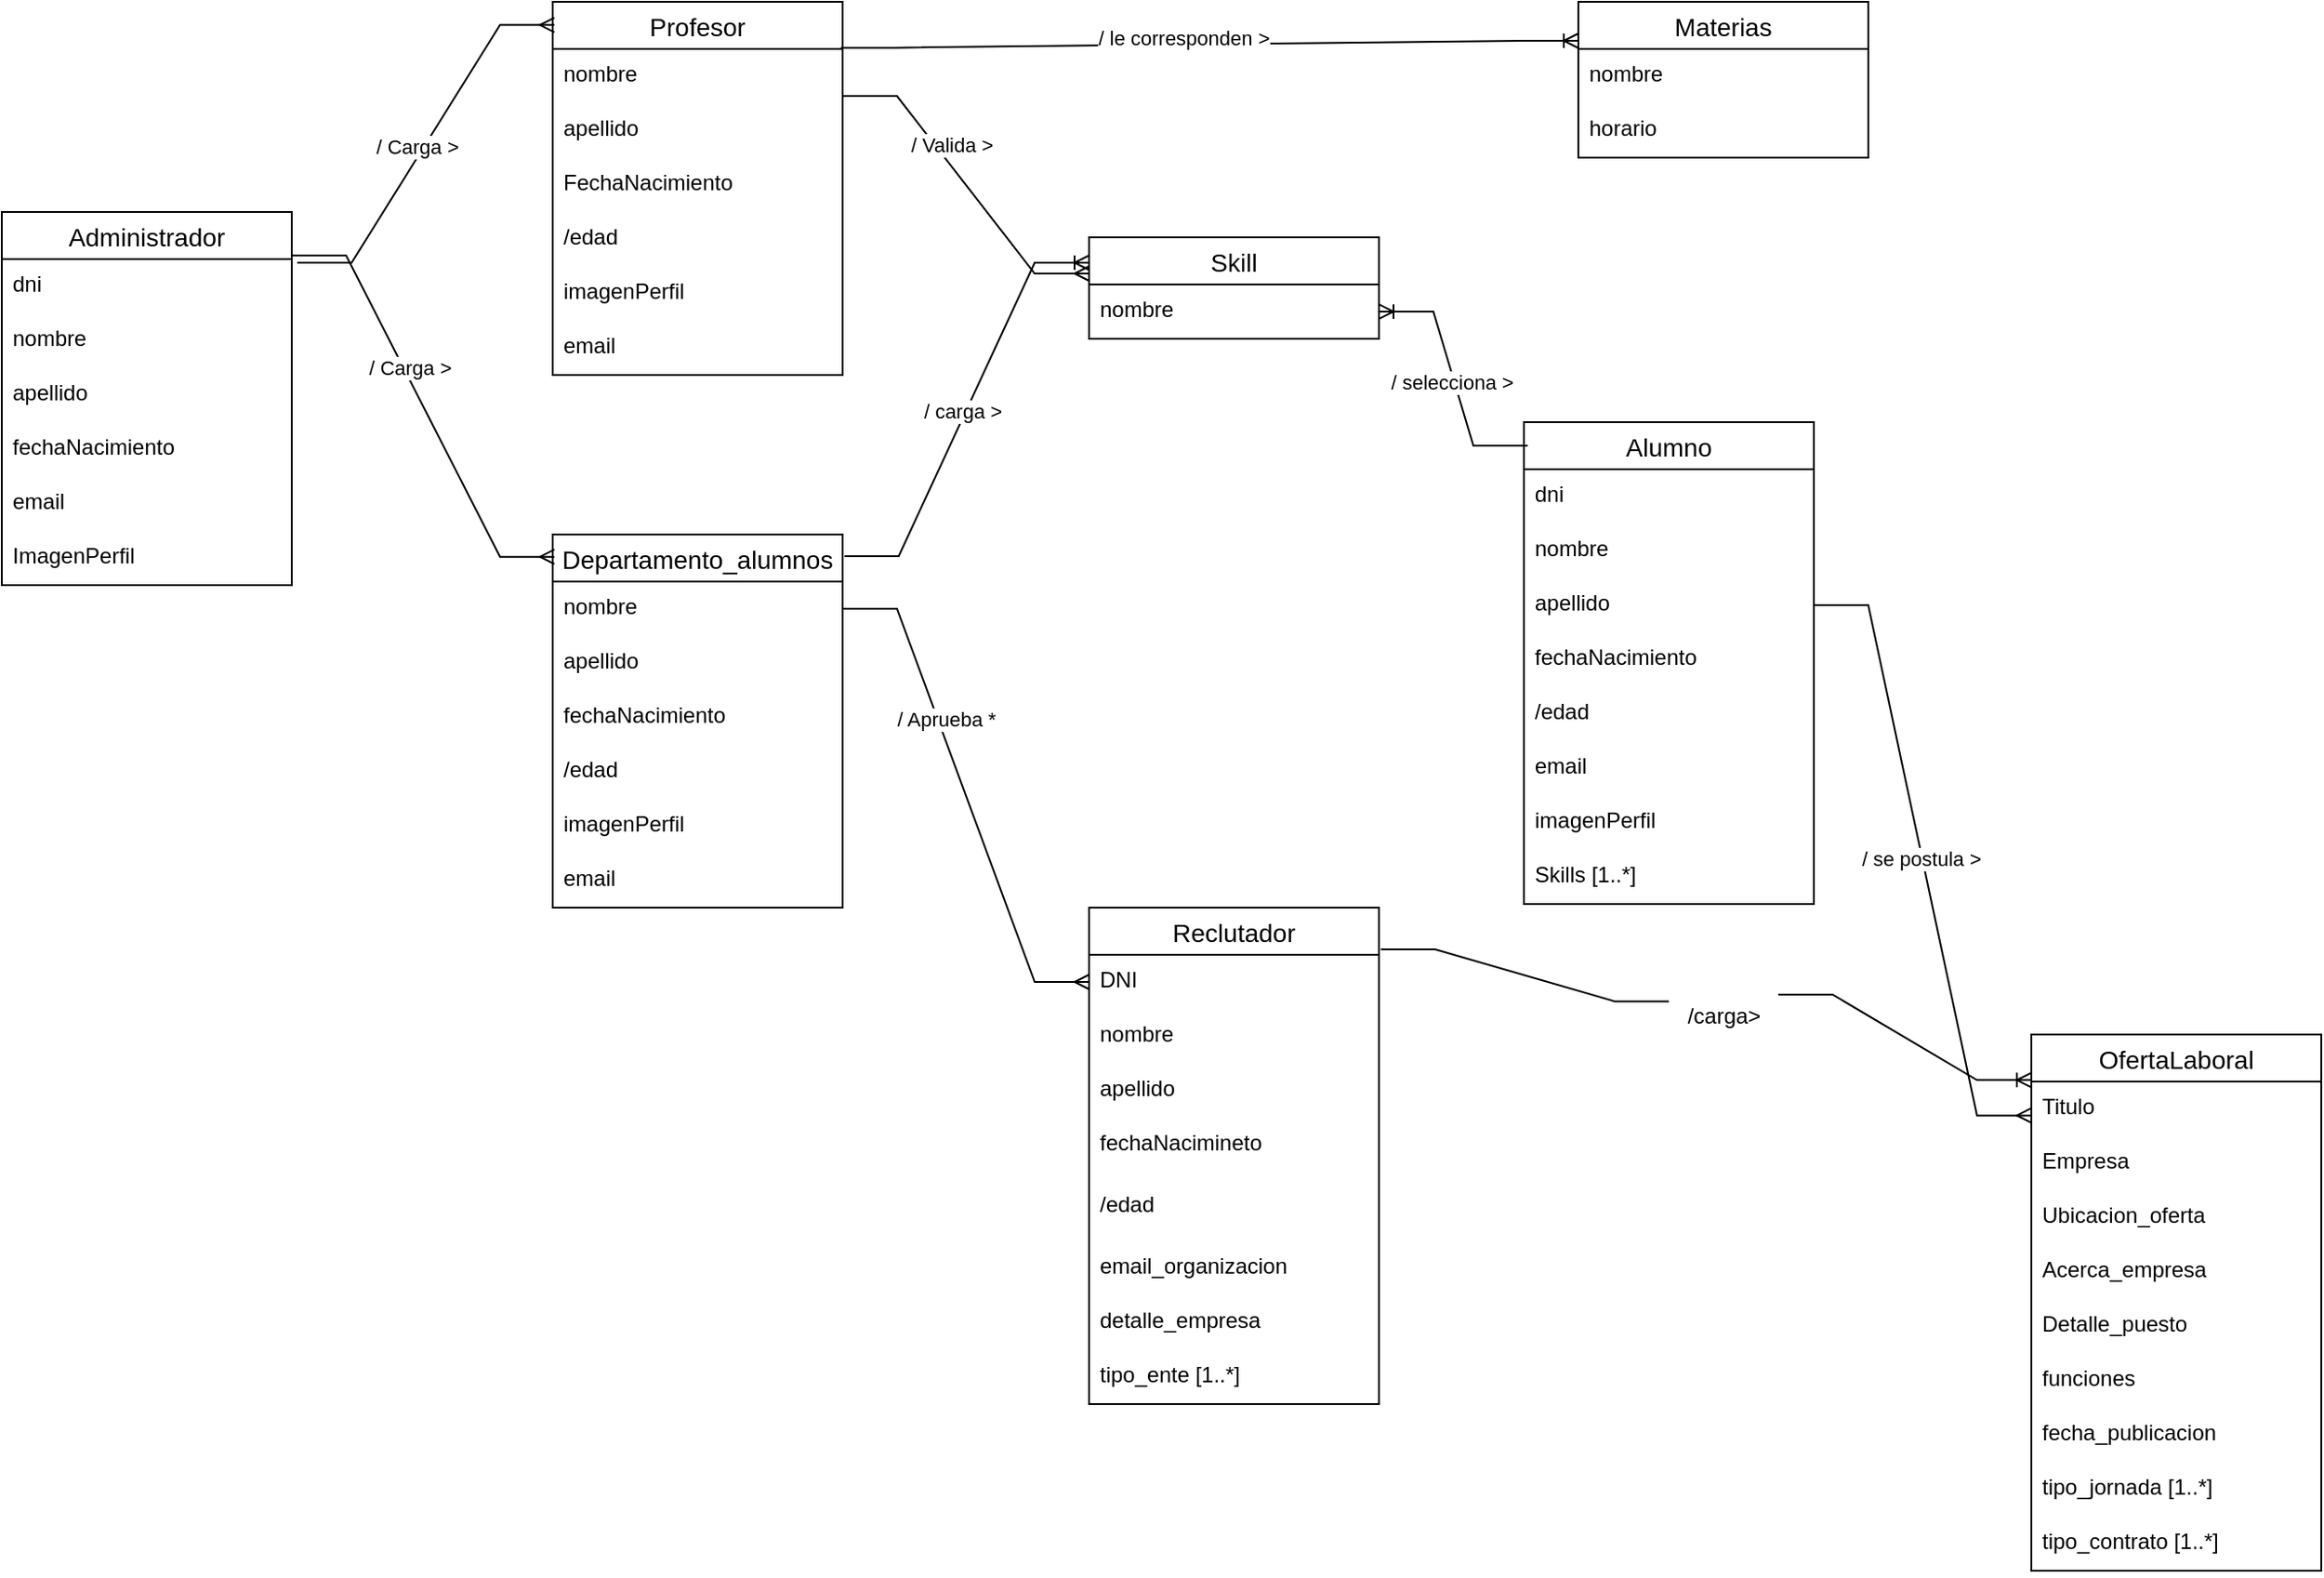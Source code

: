 <mxfile version="15.6.2" type="device"><diagram id="3uXgCt4mLlGF_uTNGq5B" name="Page-1"><mxGraphModel dx="1662" dy="905" grid="1" gridSize="10" guides="1" tooltips="1" connect="1" arrows="1" fold="1" page="1" pageScale="1" pageWidth="827" pageHeight="1169" math="0" shadow="0"><root><mxCell id="0"/><mxCell id="1" parent="0"/><mxCell id="0VDWd9GwQq1XV_Al3vBu-2" value="Alumno" style="swimlane;fontStyle=0;childLayout=stackLayout;horizontal=1;startSize=26;horizontalStack=0;resizeParent=1;resizeParentMax=0;resizeLast=0;collapsible=1;marginBottom=0;align=center;fontSize=14;" vertex="1" parent="1"><mxGeometry x="870" y="452" width="160" height="266" as="geometry"/></mxCell><mxCell id="0VDWd9GwQq1XV_Al3vBu-3" value="dni" style="text;strokeColor=none;fillColor=none;spacingLeft=4;spacingRight=4;overflow=hidden;rotatable=0;points=[[0,0.5],[1,0.5]];portConstraint=eastwest;fontSize=12;" vertex="1" parent="0VDWd9GwQq1XV_Al3vBu-2"><mxGeometry y="26" width="160" height="30" as="geometry"/></mxCell><mxCell id="0VDWd9GwQq1XV_Al3vBu-21" value="nombre    " style="text;strokeColor=none;fillColor=none;spacingLeft=4;spacingRight=4;overflow=hidden;rotatable=0;points=[[0,0.5],[1,0.5]];portConstraint=eastwest;fontSize=12;" vertex="1" parent="0VDWd9GwQq1XV_Al3vBu-2"><mxGeometry y="56" width="160" height="30" as="geometry"/></mxCell><mxCell id="0VDWd9GwQq1XV_Al3vBu-4" value="apellido    " style="text;strokeColor=none;fillColor=none;spacingLeft=4;spacingRight=4;overflow=hidden;rotatable=0;points=[[0,0.5],[1,0.5]];portConstraint=eastwest;fontSize=12;" vertex="1" parent="0VDWd9GwQq1XV_Al3vBu-2"><mxGeometry y="86" width="160" height="30" as="geometry"/></mxCell><mxCell id="0VDWd9GwQq1XV_Al3vBu-5" value="fechaNacimiento&#10;" style="text;strokeColor=none;fillColor=none;spacingLeft=4;spacingRight=4;overflow=hidden;rotatable=0;points=[[0,0.5],[1,0.5]];portConstraint=eastwest;fontSize=12;" vertex="1" parent="0VDWd9GwQq1XV_Al3vBu-2"><mxGeometry y="116" width="160" height="30" as="geometry"/></mxCell><mxCell id="0VDWd9GwQq1XV_Al3vBu-94" value="/edad" style="text;strokeColor=none;fillColor=none;spacingLeft=4;spacingRight=4;overflow=hidden;rotatable=0;points=[[0,0.5],[1,0.5]];portConstraint=eastwest;fontSize=12;" vertex="1" parent="0VDWd9GwQq1XV_Al3vBu-2"><mxGeometry y="146" width="160" height="30" as="geometry"/></mxCell><mxCell id="0VDWd9GwQq1XV_Al3vBu-22" value="email&#10;" style="text;strokeColor=none;fillColor=none;spacingLeft=4;spacingRight=4;overflow=hidden;rotatable=0;points=[[0,0.5],[1,0.5]];portConstraint=eastwest;fontSize=12;" vertex="1" parent="0VDWd9GwQq1XV_Al3vBu-2"><mxGeometry y="176" width="160" height="30" as="geometry"/></mxCell><mxCell id="0VDWd9GwQq1XV_Al3vBu-60" value="imagenPerfil" style="text;strokeColor=none;fillColor=none;spacingLeft=4;spacingRight=4;overflow=hidden;rotatable=0;points=[[0,0.5],[1,0.5]];portConstraint=eastwest;fontSize=12;" vertex="1" parent="0VDWd9GwQq1XV_Al3vBu-2"><mxGeometry y="206" width="160" height="30" as="geometry"/></mxCell><mxCell id="0VDWd9GwQq1XV_Al3vBu-23" value="Skills [1..*]" style="text;strokeColor=none;fillColor=none;spacingLeft=4;spacingRight=4;overflow=hidden;rotatable=0;points=[[0,0.5],[1,0.5]];portConstraint=eastwest;fontSize=12;" vertex="1" parent="0VDWd9GwQq1XV_Al3vBu-2"><mxGeometry y="236" width="160" height="30" as="geometry"/></mxCell><mxCell id="0VDWd9GwQq1XV_Al3vBu-6" value="Reclutador" style="swimlane;fontStyle=0;childLayout=stackLayout;horizontal=1;startSize=26;horizontalStack=0;resizeParent=1;resizeParentMax=0;resizeLast=0;collapsible=1;marginBottom=0;align=center;fontSize=14;" vertex="1" parent="1"><mxGeometry x="630" y="720" width="160" height="274" as="geometry"/></mxCell><mxCell id="0VDWd9GwQq1XV_Al3vBu-7" value="DNI    &#10;&#10;" style="text;strokeColor=none;fillColor=none;spacingLeft=4;spacingRight=4;overflow=hidden;rotatable=0;points=[[0,0.5],[1,0.5]];portConstraint=eastwest;fontSize=12;" vertex="1" parent="0VDWd9GwQq1XV_Al3vBu-6"><mxGeometry y="26" width="160" height="30" as="geometry"/></mxCell><mxCell id="0VDWd9GwQq1XV_Al3vBu-8" value="nombre    &#10;&#10;" style="text;strokeColor=none;fillColor=none;spacingLeft=4;spacingRight=4;overflow=hidden;rotatable=0;points=[[0,0.5],[1,0.5]];portConstraint=eastwest;fontSize=12;" vertex="1" parent="0VDWd9GwQq1XV_Al3vBu-6"><mxGeometry y="56" width="160" height="30" as="geometry"/></mxCell><mxCell id="0VDWd9GwQq1XV_Al3vBu-9" value="apellido" style="text;strokeColor=none;fillColor=none;spacingLeft=4;spacingRight=4;overflow=hidden;rotatable=0;points=[[0,0.5],[1,0.5]];portConstraint=eastwest;fontSize=12;" vertex="1" parent="0VDWd9GwQq1XV_Al3vBu-6"><mxGeometry y="86" width="160" height="30" as="geometry"/></mxCell><mxCell id="0VDWd9GwQq1XV_Al3vBu-24" value="fechaNacimineto    " style="text;strokeColor=none;fillColor=none;spacingLeft=4;spacingRight=4;overflow=hidden;rotatable=0;points=[[0,0.5],[1,0.5]];portConstraint=eastwest;fontSize=12;" vertex="1" parent="0VDWd9GwQq1XV_Al3vBu-6"><mxGeometry y="116" width="160" height="34" as="geometry"/></mxCell><mxCell id="0VDWd9GwQq1XV_Al3vBu-95" value="/edad" style="text;strokeColor=none;fillColor=none;spacingLeft=4;spacingRight=4;overflow=hidden;rotatable=0;points=[[0,0.5],[1,0.5]];portConstraint=eastwest;fontSize=12;" vertex="1" parent="0VDWd9GwQq1XV_Al3vBu-6"><mxGeometry y="150" width="160" height="34" as="geometry"/></mxCell><mxCell id="0VDWd9GwQq1XV_Al3vBu-25" value="email_organizacion" style="text;strokeColor=none;fillColor=none;spacingLeft=4;spacingRight=4;overflow=hidden;rotatable=0;points=[[0,0.5],[1,0.5]];portConstraint=eastwest;fontSize=12;" vertex="1" parent="0VDWd9GwQq1XV_Al3vBu-6"><mxGeometry y="184" width="160" height="30" as="geometry"/></mxCell><mxCell id="0VDWd9GwQq1XV_Al3vBu-38" value="detalle_empresa" style="text;strokeColor=none;fillColor=none;spacingLeft=4;spacingRight=4;overflow=hidden;rotatable=0;points=[[0,0.5],[1,0.5]];portConstraint=eastwest;fontSize=12;" vertex="1" parent="0VDWd9GwQq1XV_Al3vBu-6"><mxGeometry y="214" width="160" height="30" as="geometry"/></mxCell><mxCell id="0VDWd9GwQq1XV_Al3vBu-114" value="tipo_ente [1..*]" style="text;strokeColor=none;fillColor=none;spacingLeft=4;spacingRight=4;overflow=hidden;rotatable=0;points=[[0,0.5],[1,0.5]];portConstraint=eastwest;fontSize=12;" vertex="1" parent="0VDWd9GwQq1XV_Al3vBu-6"><mxGeometry y="244" width="160" height="30" as="geometry"/></mxCell><mxCell id="0VDWd9GwQq1XV_Al3vBu-10" value="Profesor" style="swimlane;fontStyle=0;childLayout=stackLayout;horizontal=1;startSize=26;horizontalStack=0;resizeParent=1;resizeParentMax=0;resizeLast=0;collapsible=1;marginBottom=0;align=center;fontSize=14;" vertex="1" parent="1"><mxGeometry x="334" y="220" width="160" height="206" as="geometry"/></mxCell><mxCell id="0VDWd9GwQq1XV_Al3vBu-11" value="nombre    " style="text;strokeColor=none;fillColor=none;spacingLeft=4;spacingRight=4;overflow=hidden;rotatable=0;points=[[0,0.5],[1,0.5]];portConstraint=eastwest;fontSize=12;" vertex="1" parent="0VDWd9GwQq1XV_Al3vBu-10"><mxGeometry y="26" width="160" height="30" as="geometry"/></mxCell><mxCell id="0VDWd9GwQq1XV_Al3vBu-12" value="apellido    " style="text;strokeColor=none;fillColor=none;spacingLeft=4;spacingRight=4;overflow=hidden;rotatable=0;points=[[0,0.5],[1,0.5]];portConstraint=eastwest;fontSize=12;" vertex="1" parent="0VDWd9GwQq1XV_Al3vBu-10"><mxGeometry y="56" width="160" height="30" as="geometry"/></mxCell><mxCell id="0VDWd9GwQq1XV_Al3vBu-13" value="FechaNacimiento" style="text;strokeColor=none;fillColor=none;spacingLeft=4;spacingRight=4;overflow=hidden;rotatable=0;points=[[0,0.5],[1,0.5]];portConstraint=eastwest;fontSize=12;" vertex="1" parent="0VDWd9GwQq1XV_Al3vBu-10"><mxGeometry y="86" width="160" height="30" as="geometry"/></mxCell><mxCell id="0VDWd9GwQq1XV_Al3vBu-99" value="/edad" style="text;strokeColor=none;fillColor=none;spacingLeft=4;spacingRight=4;overflow=hidden;rotatable=0;points=[[0,0.5],[1,0.5]];portConstraint=eastwest;fontSize=12;" vertex="1" parent="0VDWd9GwQq1XV_Al3vBu-10"><mxGeometry y="116" width="160" height="30" as="geometry"/></mxCell><mxCell id="0VDWd9GwQq1XV_Al3vBu-101" value="imagenPerfil" style="text;strokeColor=none;fillColor=none;spacingLeft=4;spacingRight=4;overflow=hidden;rotatable=0;points=[[0,0.5],[1,0.5]];portConstraint=eastwest;fontSize=12;" vertex="1" parent="0VDWd9GwQq1XV_Al3vBu-10"><mxGeometry y="146" width="160" height="30" as="geometry"/></mxCell><mxCell id="0VDWd9GwQq1XV_Al3vBu-100" value="email&#10;" style="text;strokeColor=none;fillColor=none;spacingLeft=4;spacingRight=4;overflow=hidden;rotatable=0;points=[[0,0.5],[1,0.5]];portConstraint=eastwest;fontSize=12;" vertex="1" parent="0VDWd9GwQq1XV_Al3vBu-10"><mxGeometry y="176" width="160" height="30" as="geometry"/></mxCell><mxCell id="0VDWd9GwQq1XV_Al3vBu-29" value="Materias" style="swimlane;fontStyle=0;childLayout=stackLayout;horizontal=1;startSize=26;horizontalStack=0;resizeParent=1;resizeParentMax=0;resizeLast=0;collapsible=1;marginBottom=0;align=center;fontSize=14;" vertex="1" parent="1"><mxGeometry x="900" y="220" width="160" height="86" as="geometry"/></mxCell><mxCell id="0VDWd9GwQq1XV_Al3vBu-30" value="nombre" style="text;strokeColor=none;fillColor=none;spacingLeft=4;spacingRight=4;overflow=hidden;rotatable=0;points=[[0,0.5],[1,0.5]];portConstraint=eastwest;fontSize=12;" vertex="1" parent="0VDWd9GwQq1XV_Al3vBu-29"><mxGeometry y="26" width="160" height="30" as="geometry"/></mxCell><mxCell id="0VDWd9GwQq1XV_Al3vBu-31" value="horario" style="text;strokeColor=none;fillColor=none;spacingLeft=4;spacingRight=4;overflow=hidden;rotatable=0;points=[[0,0.5],[1,0.5]];portConstraint=eastwest;fontSize=12;" vertex="1" parent="0VDWd9GwQq1XV_Al3vBu-29"><mxGeometry y="56" width="160" height="30" as="geometry"/></mxCell><mxCell id="0VDWd9GwQq1XV_Al3vBu-34" value="OfertaLaboral" style="swimlane;fontStyle=0;childLayout=stackLayout;horizontal=1;startSize=26;horizontalStack=0;resizeParent=1;resizeParentMax=0;resizeLast=0;collapsible=1;marginBottom=0;align=center;fontSize=14;" vertex="1" parent="1"><mxGeometry x="1150" y="790" width="160" height="296" as="geometry"/></mxCell><mxCell id="0VDWd9GwQq1XV_Al3vBu-35" value="Titulo    " style="text;strokeColor=none;fillColor=none;spacingLeft=4;spacingRight=4;overflow=hidden;rotatable=0;points=[[0,0.5],[1,0.5]];portConstraint=eastwest;fontSize=12;" vertex="1" parent="0VDWd9GwQq1XV_Al3vBu-34"><mxGeometry y="26" width="160" height="30" as="geometry"/></mxCell><mxCell id="0VDWd9GwQq1XV_Al3vBu-36" value="Empresa" style="text;strokeColor=none;fillColor=none;spacingLeft=4;spacingRight=4;overflow=hidden;rotatable=0;points=[[0,0.5],[1,0.5]];portConstraint=eastwest;fontSize=12;" vertex="1" parent="0VDWd9GwQq1XV_Al3vBu-34"><mxGeometry y="56" width="160" height="30" as="geometry"/></mxCell><mxCell id="0VDWd9GwQq1XV_Al3vBu-77" value="Ubicacion_oferta&#10;" style="text;strokeColor=none;fillColor=none;spacingLeft=4;spacingRight=4;overflow=hidden;rotatable=0;points=[[0,0.5],[1,0.5]];portConstraint=eastwest;fontSize=12;" vertex="1" parent="0VDWd9GwQq1XV_Al3vBu-34"><mxGeometry y="86" width="160" height="30" as="geometry"/></mxCell><mxCell id="0VDWd9GwQq1XV_Al3vBu-78" value="Acerca_empresa" style="text;strokeColor=none;fillColor=none;spacingLeft=4;spacingRight=4;overflow=hidden;rotatable=0;points=[[0,0.5],[1,0.5]];portConstraint=eastwest;fontSize=12;" vertex="1" parent="0VDWd9GwQq1XV_Al3vBu-34"><mxGeometry y="116" width="160" height="30" as="geometry"/></mxCell><mxCell id="0VDWd9GwQq1XV_Al3vBu-88" value="Detalle_puesto" style="text;strokeColor=none;fillColor=none;spacingLeft=4;spacingRight=4;overflow=hidden;rotatable=0;points=[[0,0.5],[1,0.5]];portConstraint=eastwest;fontSize=12;" vertex="1" parent="0VDWd9GwQq1XV_Al3vBu-34"><mxGeometry y="146" width="160" height="30" as="geometry"/></mxCell><mxCell id="0VDWd9GwQq1XV_Al3vBu-89" value="funciones" style="text;strokeColor=none;fillColor=none;spacingLeft=4;spacingRight=4;overflow=hidden;rotatable=0;points=[[0,0.5],[1,0.5]];portConstraint=eastwest;fontSize=12;" vertex="1" parent="0VDWd9GwQq1XV_Al3vBu-34"><mxGeometry y="176" width="160" height="30" as="geometry"/></mxCell><mxCell id="0VDWd9GwQq1XV_Al3vBu-105" value="fecha_publicacion" style="text;strokeColor=none;fillColor=none;spacingLeft=4;spacingRight=4;overflow=hidden;rotatable=0;points=[[0,0.5],[1,0.5]];portConstraint=eastwest;fontSize=12;" vertex="1" parent="0VDWd9GwQq1XV_Al3vBu-34"><mxGeometry y="206" width="160" height="30" as="geometry"/></mxCell><mxCell id="0VDWd9GwQq1XV_Al3vBu-106" value="tipo_jornada [1..*]" style="text;strokeColor=none;fillColor=none;spacingLeft=4;spacingRight=4;overflow=hidden;rotatable=0;points=[[0,0.5],[1,0.5]];portConstraint=eastwest;fontSize=12;" vertex="1" parent="0VDWd9GwQq1XV_Al3vBu-34"><mxGeometry y="236" width="160" height="30" as="geometry"/></mxCell><mxCell id="0VDWd9GwQq1XV_Al3vBu-108" value="tipo_contrato [1..*]" style="text;strokeColor=none;fillColor=none;spacingLeft=4;spacingRight=4;overflow=hidden;rotatable=0;points=[[0,0.5],[1,0.5]];portConstraint=eastwest;fontSize=12;" vertex="1" parent="0VDWd9GwQq1XV_Al3vBu-34"><mxGeometry y="266" width="160" height="30" as="geometry"/></mxCell><mxCell id="0VDWd9GwQq1XV_Al3vBu-42" value="" style="edgeStyle=entityRelationEdgeStyle;fontSize=12;html=1;endArrow=ERmany;rounded=0;entryX=0;entryY=0.151;entryDx=0;entryDy=0;entryPerimeter=0;" edge="1" parent="1" source="0VDWd9GwQq1XV_Al3vBu-4" target="0VDWd9GwQq1XV_Al3vBu-34"><mxGeometry width="100" height="100" relative="1" as="geometry"><mxPoint x="650" y="350" as="sourcePoint"/><mxPoint x="930" y="340" as="targetPoint"/></mxGeometry></mxCell><mxCell id="0VDWd9GwQq1XV_Al3vBu-107" value="/ se postula &amp;gt;" style="edgeLabel;html=1;align=center;verticalAlign=middle;resizable=0;points=[];" vertex="1" connectable="0" parent="0VDWd9GwQq1XV_Al3vBu-42"><mxGeometry x="-0.009" y="-1" relative="1" as="geometry"><mxPoint as="offset"/></mxGeometry></mxCell><mxCell id="0VDWd9GwQq1XV_Al3vBu-48" value="Administrador" style="swimlane;fontStyle=0;childLayout=stackLayout;horizontal=1;startSize=26;horizontalStack=0;resizeParent=1;resizeParentMax=0;resizeLast=0;collapsible=1;marginBottom=0;align=center;fontSize=14;" vertex="1" parent="1"><mxGeometry x="30" y="336" width="160" height="206" as="geometry"/></mxCell><mxCell id="0VDWd9GwQq1XV_Al3vBu-49" value="dni" style="text;strokeColor=none;fillColor=none;spacingLeft=4;spacingRight=4;overflow=hidden;rotatable=0;points=[[0,0.5],[1,0.5]];portConstraint=eastwest;fontSize=12;" vertex="1" parent="0VDWd9GwQq1XV_Al3vBu-48"><mxGeometry y="26" width="160" height="30" as="geometry"/></mxCell><mxCell id="0VDWd9GwQq1XV_Al3vBu-50" value="nombre    " style="text;strokeColor=none;fillColor=none;spacingLeft=4;spacingRight=4;overflow=hidden;rotatable=0;points=[[0,0.5],[1,0.5]];portConstraint=eastwest;fontSize=12;" vertex="1" parent="0VDWd9GwQq1XV_Al3vBu-48"><mxGeometry y="56" width="160" height="30" as="geometry"/></mxCell><mxCell id="0VDWd9GwQq1XV_Al3vBu-51" value="apellido    " style="text;strokeColor=none;fillColor=none;spacingLeft=4;spacingRight=4;overflow=hidden;rotatable=0;points=[[0,0.5],[1,0.5]];portConstraint=eastwest;fontSize=12;" vertex="1" parent="0VDWd9GwQq1XV_Al3vBu-48"><mxGeometry y="86" width="160" height="30" as="geometry"/></mxCell><mxCell id="0VDWd9GwQq1XV_Al3vBu-52" value="fechaNacimiento&#10;" style="text;strokeColor=none;fillColor=none;spacingLeft=4;spacingRight=4;overflow=hidden;rotatable=0;points=[[0,0.5],[1,0.5]];portConstraint=eastwest;fontSize=12;" vertex="1" parent="0VDWd9GwQq1XV_Al3vBu-48"><mxGeometry y="116" width="160" height="30" as="geometry"/></mxCell><mxCell id="0VDWd9GwQq1XV_Al3vBu-53" value="email&#10;" style="text;strokeColor=none;fillColor=none;spacingLeft=4;spacingRight=4;overflow=hidden;rotatable=0;points=[[0,0.5],[1,0.5]];portConstraint=eastwest;fontSize=12;" vertex="1" parent="0VDWd9GwQq1XV_Al3vBu-48"><mxGeometry y="146" width="160" height="30" as="geometry"/></mxCell><mxCell id="0VDWd9GwQq1XV_Al3vBu-54" value="ImagenPerfil" style="text;strokeColor=none;fillColor=none;spacingLeft=4;spacingRight=4;overflow=hidden;rotatable=0;points=[[0,0.5],[1,0.5]];portConstraint=eastwest;fontSize=12;" vertex="1" parent="0VDWd9GwQq1XV_Al3vBu-48"><mxGeometry y="176" width="160" height="30" as="geometry"/></mxCell><mxCell id="0VDWd9GwQq1XV_Al3vBu-55" value="Departamento_alumnos" style="swimlane;fontStyle=0;childLayout=stackLayout;horizontal=1;startSize=26;horizontalStack=0;resizeParent=1;resizeParentMax=0;resizeLast=0;collapsible=1;marginBottom=0;align=center;fontSize=14;" vertex="1" parent="1"><mxGeometry x="334" y="514" width="160" height="206" as="geometry"/></mxCell><mxCell id="0VDWd9GwQq1XV_Al3vBu-56" value="nombre    " style="text;strokeColor=none;fillColor=none;spacingLeft=4;spacingRight=4;overflow=hidden;rotatable=0;points=[[0,0.5],[1,0.5]];portConstraint=eastwest;fontSize=12;" vertex="1" parent="0VDWd9GwQq1XV_Al3vBu-55"><mxGeometry y="26" width="160" height="30" as="geometry"/></mxCell><mxCell id="0VDWd9GwQq1XV_Al3vBu-57" value="apellido    " style="text;strokeColor=none;fillColor=none;spacingLeft=4;spacingRight=4;overflow=hidden;rotatable=0;points=[[0,0.5],[1,0.5]];portConstraint=eastwest;fontSize=12;" vertex="1" parent="0VDWd9GwQq1XV_Al3vBu-55"><mxGeometry y="56" width="160" height="30" as="geometry"/></mxCell><mxCell id="0VDWd9GwQq1XV_Al3vBu-58" value="fechaNacimiento" style="text;strokeColor=none;fillColor=none;spacingLeft=4;spacingRight=4;overflow=hidden;rotatable=0;points=[[0,0.5],[1,0.5]];portConstraint=eastwest;fontSize=12;" vertex="1" parent="0VDWd9GwQq1XV_Al3vBu-55"><mxGeometry y="86" width="160" height="30" as="geometry"/></mxCell><mxCell id="0VDWd9GwQq1XV_Al3vBu-96" value="/edad" style="text;strokeColor=none;fillColor=none;spacingLeft=4;spacingRight=4;overflow=hidden;rotatable=0;points=[[0,0.5],[1,0.5]];portConstraint=eastwest;fontSize=12;" vertex="1" parent="0VDWd9GwQq1XV_Al3vBu-55"><mxGeometry y="116" width="160" height="30" as="geometry"/></mxCell><mxCell id="0VDWd9GwQq1XV_Al3vBu-98" value="imagenPerfil" style="text;strokeColor=none;fillColor=none;spacingLeft=4;spacingRight=4;overflow=hidden;rotatable=0;points=[[0,0.5],[1,0.5]];portConstraint=eastwest;fontSize=12;" vertex="1" parent="0VDWd9GwQq1XV_Al3vBu-55"><mxGeometry y="146" width="160" height="30" as="geometry"/></mxCell><mxCell id="0VDWd9GwQq1XV_Al3vBu-97" value="email&#10;" style="text;strokeColor=none;fillColor=none;spacingLeft=4;spacingRight=4;overflow=hidden;rotatable=0;points=[[0,0.5],[1,0.5]];portConstraint=eastwest;fontSize=12;" vertex="1" parent="0VDWd9GwQq1XV_Al3vBu-55"><mxGeometry y="176" width="160" height="30" as="geometry"/></mxCell><mxCell id="0VDWd9GwQq1XV_Al3vBu-61" value="" style="edgeStyle=entityRelationEdgeStyle;fontSize=12;html=1;endArrow=ERmany;rounded=0;exitX=1;exitY=0.867;exitDx=0;exitDy=0;exitPerimeter=0;" edge="1" parent="1" source="0VDWd9GwQq1XV_Al3vBu-11"><mxGeometry width="100" height="100" relative="1" as="geometry"><mxPoint x="393.04" y="157.99" as="sourcePoint"/><mxPoint x="630" y="370" as="targetPoint"/></mxGeometry></mxCell><mxCell id="0VDWd9GwQq1XV_Al3vBu-62" value="/ Valida &amp;gt;" style="edgeLabel;html=1;align=center;verticalAlign=middle;resizable=0;points=[];rotation=0;" vertex="1" connectable="0" parent="0VDWd9GwQq1XV_Al3vBu-61"><mxGeometry x="-0.114" y="-2" relative="1" as="geometry"><mxPoint y="-15" as="offset"/></mxGeometry></mxCell><mxCell id="0VDWd9GwQq1XV_Al3vBu-63" value="" style="edgeStyle=entityRelationEdgeStyle;fontSize=12;html=1;endArrow=ERmany;rounded=0;entryX=0;entryY=0.5;entryDx=0;entryDy=0;exitX=1;exitY=0.5;exitDx=0;exitDy=0;" edge="1" parent="1" source="0VDWd9GwQq1XV_Al3vBu-56" target="0VDWd9GwQq1XV_Al3vBu-7"><mxGeometry width="100" height="100" relative="1" as="geometry"><mxPoint x="150" y="477" as="sourcePoint"/><mxPoint x="460" y="692.986" as="targetPoint"/></mxGeometry></mxCell><mxCell id="0VDWd9GwQq1XV_Al3vBu-64" value="/ Aprueba *" style="edgeLabel;html=1;align=center;verticalAlign=middle;resizable=0;points=[];" vertex="1" connectable="0" parent="0VDWd9GwQq1XV_Al3vBu-63"><mxGeometry x="-0.212" y="-1" relative="1" as="geometry"><mxPoint y="-15" as="offset"/></mxGeometry></mxCell><mxCell id="0VDWd9GwQq1XV_Al3vBu-65" value="" style="edgeStyle=entityRelationEdgeStyle;fontSize=12;html=1;endArrow=ERmany;rounded=0;entryX=0.006;entryY=0.06;entryDx=0;entryDy=0;exitX=1;exitY=0.867;exitDx=0;exitDy=0;exitPerimeter=0;entryPerimeter=0;" edge="1" parent="1" target="0VDWd9GwQq1XV_Al3vBu-55"><mxGeometry width="100" height="100" relative="1" as="geometry"><mxPoint x="190" y="360" as="sourcePoint"/><mxPoint x="310" y="699.99" as="targetPoint"/></mxGeometry></mxCell><mxCell id="0VDWd9GwQq1XV_Al3vBu-66" value="/ Carga &amp;gt;" style="edgeLabel;html=1;align=center;verticalAlign=middle;resizable=0;points=[];rotation=0;" vertex="1" connectable="0" parent="0VDWd9GwQq1XV_Al3vBu-65"><mxGeometry x="-0.114" y="-2" relative="1" as="geometry"><mxPoint y="-10" as="offset"/></mxGeometry></mxCell><mxCell id="0VDWd9GwQq1XV_Al3vBu-67" value="" style="edgeStyle=entityRelationEdgeStyle;fontSize=12;html=1;endArrow=ERmany;rounded=0;entryX=0.006;entryY=0.062;entryDx=0;entryDy=0;exitX=1.019;exitY=0.067;exitDx=0;exitDy=0;exitPerimeter=0;entryPerimeter=0;" edge="1" parent="1" source="0VDWd9GwQq1XV_Al3vBu-49" target="0VDWd9GwQq1XV_Al3vBu-10"><mxGeometry width="100" height="100" relative="1" as="geometry"><mxPoint x="200" y="370" as="sourcePoint"/><mxPoint x="264.96" y="736.96" as="targetPoint"/></mxGeometry></mxCell><mxCell id="0VDWd9GwQq1XV_Al3vBu-68" value="/ Carga &amp;gt;" style="edgeLabel;html=1;align=center;verticalAlign=middle;resizable=0;points=[];rotation=0;" vertex="1" connectable="0" parent="0VDWd9GwQq1XV_Al3vBu-67"><mxGeometry x="-0.114" y="-2" relative="1" as="geometry"><mxPoint y="-10" as="offset"/></mxGeometry></mxCell><mxCell id="0VDWd9GwQq1XV_Al3vBu-74" value="" style="edgeStyle=entityRelationEdgeStyle;fontSize=12;html=1;endArrow=ERoneToMany;rounded=0;exitX=1.006;exitY=-0.1;exitDx=0;exitDy=0;exitPerimeter=0;entryX=0;entryY=0.085;entryDx=0;entryDy=0;entryPerimeter=0;startArrow=none;" edge="1" parent="1" source="0VDWd9GwQq1XV_Al3vBu-47" target="0VDWd9GwQq1XV_Al3vBu-34"><mxGeometry width="100" height="100" relative="1" as="geometry"><mxPoint x="810" y="730" as="sourcePoint"/><mxPoint x="910" y="630" as="targetPoint"/></mxGeometry></mxCell><mxCell id="0VDWd9GwQq1XV_Al3vBu-75" value="" style="edgeStyle=entityRelationEdgeStyle;fontSize=12;html=1;endArrow=ERoneToMany;rounded=0;entryX=0;entryY=0.25;entryDx=0;entryDy=0;exitX=0.994;exitY=0.123;exitDx=0;exitDy=0;exitPerimeter=0;" edge="1" parent="1" source="0VDWd9GwQq1XV_Al3vBu-10" target="0VDWd9GwQq1XV_Al3vBu-29"><mxGeometry width="100" height="100" relative="1" as="geometry"><mxPoint x="610" y="430" as="sourcePoint"/><mxPoint x="710" y="330" as="targetPoint"/></mxGeometry></mxCell><mxCell id="0VDWd9GwQq1XV_Al3vBu-76" value="/ le corresponden &amp;gt;" style="edgeLabel;html=1;align=center;verticalAlign=middle;resizable=0;points=[];" vertex="1" connectable="0" parent="0VDWd9GwQq1XV_Al3vBu-75"><mxGeometry x="-0.073" y="4" relative="1" as="geometry"><mxPoint as="offset"/></mxGeometry></mxCell><mxCell id="0VDWd9GwQq1XV_Al3vBu-115" value="Skill" style="swimlane;fontStyle=0;childLayout=stackLayout;horizontal=1;startSize=26;horizontalStack=0;resizeParent=1;resizeParentMax=0;resizeLast=0;collapsible=1;marginBottom=0;align=center;fontSize=14;" vertex="1" parent="1"><mxGeometry x="630" y="350" width="160" height="56" as="geometry"/></mxCell><mxCell id="0VDWd9GwQq1XV_Al3vBu-116" value="nombre" style="text;strokeColor=none;fillColor=none;spacingLeft=4;spacingRight=4;overflow=hidden;rotatable=0;points=[[0,0.5],[1,0.5]];portConstraint=eastwest;fontSize=12;" vertex="1" parent="0VDWd9GwQq1XV_Al3vBu-115"><mxGeometry y="26" width="160" height="30" as="geometry"/></mxCell><mxCell id="0VDWd9GwQq1XV_Al3vBu-118" value="" style="edgeStyle=entityRelationEdgeStyle;fontSize=12;html=1;endArrow=ERoneToMany;rounded=0;entryX=0;entryY=0.25;entryDx=0;entryDy=0;exitX=1.006;exitY=0.058;exitDx=0;exitDy=0;exitPerimeter=0;" edge="1" parent="1" source="0VDWd9GwQq1XV_Al3vBu-55" target="0VDWd9GwQq1XV_Al3vBu-115"><mxGeometry width="100" height="100" relative="1" as="geometry"><mxPoint x="510" y="540" as="sourcePoint"/><mxPoint x="610" y="440" as="targetPoint"/></mxGeometry></mxCell><mxCell id="0VDWd9GwQq1XV_Al3vBu-119" value="/ carga &amp;gt;" style="edgeLabel;html=1;align=center;verticalAlign=middle;resizable=0;points=[];" vertex="1" connectable="0" parent="0VDWd9GwQq1XV_Al3vBu-118"><mxGeometry x="-0.017" y="2" relative="1" as="geometry"><mxPoint as="offset"/></mxGeometry></mxCell><mxCell id="0VDWd9GwQq1XV_Al3vBu-120" value="" style="edgeStyle=entityRelationEdgeStyle;fontSize=12;html=1;endArrow=ERoneToMany;rounded=0;exitX=0.013;exitY=0.049;exitDx=0;exitDy=0;exitPerimeter=0;" edge="1" parent="1" source="0VDWd9GwQq1XV_Al3vBu-2" target="0VDWd9GwQq1XV_Al3vBu-116"><mxGeometry width="100" height="100" relative="1" as="geometry"><mxPoint x="734.96" y="584.948" as="sourcePoint"/><mxPoint x="870" y="423" as="targetPoint"/></mxGeometry></mxCell><mxCell id="0VDWd9GwQq1XV_Al3vBu-121" value="/ selecciona &amp;gt;" style="edgeLabel;html=1;align=center;verticalAlign=middle;resizable=0;points=[];" vertex="1" connectable="0" parent="0VDWd9GwQq1XV_Al3vBu-120"><mxGeometry x="-0.017" y="2" relative="1" as="geometry"><mxPoint as="offset"/></mxGeometry></mxCell><mxCell id="0VDWd9GwQq1XV_Al3vBu-47" value="/carga&amp;gt;" style="text;html=1;align=center;verticalAlign=middle;resizable=0;points=[];autosize=1;strokeColor=none;fillColor=none;" vertex="1" parent="1"><mxGeometry x="950" y="770" width="60" height="20" as="geometry"/></mxCell><mxCell id="0VDWd9GwQq1XV_Al3vBu-122" value="" style="edgeStyle=entityRelationEdgeStyle;fontSize=12;html=1;endArrow=none;rounded=0;exitX=1.006;exitY=-0.1;exitDx=0;exitDy=0;exitPerimeter=0;entryX=0;entryY=0.085;entryDx=0;entryDy=0;entryPerimeter=0;" edge="1" parent="1" source="0VDWd9GwQq1XV_Al3vBu-7" target="0VDWd9GwQq1XV_Al3vBu-47"><mxGeometry width="100" height="100" relative="1" as="geometry"><mxPoint x="790.96" y="743" as="sourcePoint"/><mxPoint x="1150" y="815.16" as="targetPoint"/></mxGeometry></mxCell></root></mxGraphModel></diagram></mxfile>
